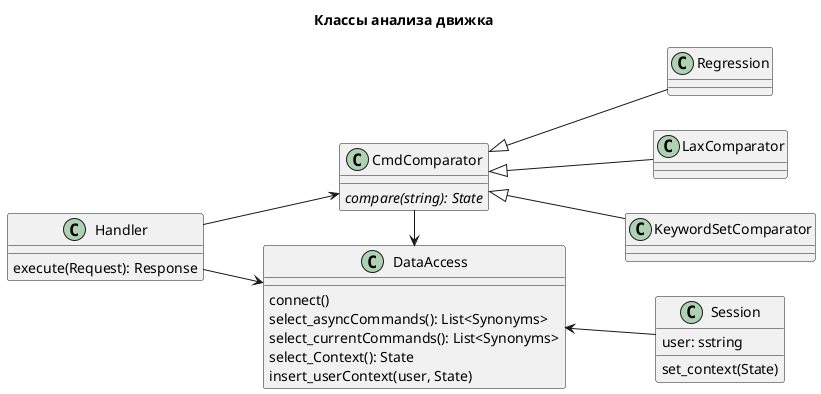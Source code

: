 @startuml

title: Классы анализа движка

left to right direction

class Handler{
    execute(Request): Response
}

class CmdComparator{
    compare(string): State {abstract}
}

class Session{
    user: sstring
    set_context(State)
}

class DataAccess{
    connect()
    select_asyncCommands(): List<Synonyms>
    select_currentCommands(): List<Synonyms>
    select_Context(): State
    insert_userContext(user, State)
}

Handler --> CmdComparator
Handler -> DataAccess
CmdComparator -> DataAccess

CmdComparator ^-- LaxComparator
CmdComparator ^-- KeywordSetComparator
CmdComparator ^-- Regression

'Session --> DataAccess
DataAccess <-- Session

@enduml